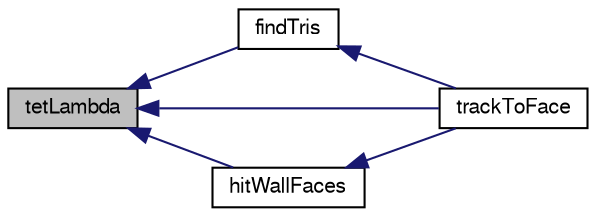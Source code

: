 digraph "tetLambda"
{
  bgcolor="transparent";
  edge [fontname="FreeSans",fontsize="10",labelfontname="FreeSans",labelfontsize="10"];
  node [fontname="FreeSans",fontsize="10",shape=record];
  rankdir="LR";
  Node1270 [label="tetLambda",height=0.2,width=0.4,color="black", fillcolor="grey75", style="filled", fontcolor="black"];
  Node1270 -> Node1271 [dir="back",color="midnightblue",fontsize="10",style="solid",fontname="FreeSans"];
  Node1271 [label="findTris",height=0.2,width=0.4,color="black",URL="$a23586.html#adbfa775c92a044180e396dbe137da73b",tooltip="Find the tet tri faces between position and tet centre. "];
  Node1271 -> Node1272 [dir="back",color="midnightblue",fontsize="10",style="solid",fontname="FreeSans"];
  Node1272 [label="trackToFace",height=0.2,width=0.4,color="black",URL="$a23586.html#a843767f232f5b61884dcd757558591e0"];
  Node1270 -> Node1273 [dir="back",color="midnightblue",fontsize="10",style="solid",fontname="FreeSans"];
  Node1273 [label="hitWallFaces",height=0.2,width=0.4,color="black",URL="$a23586.html#abf78981c0a99e9f135ebc37efcfd1544"];
  Node1273 -> Node1272 [dir="back",color="midnightblue",fontsize="10",style="solid",fontname="FreeSans"];
  Node1270 -> Node1272 [dir="back",color="midnightblue",fontsize="10",style="solid",fontname="FreeSans"];
}
